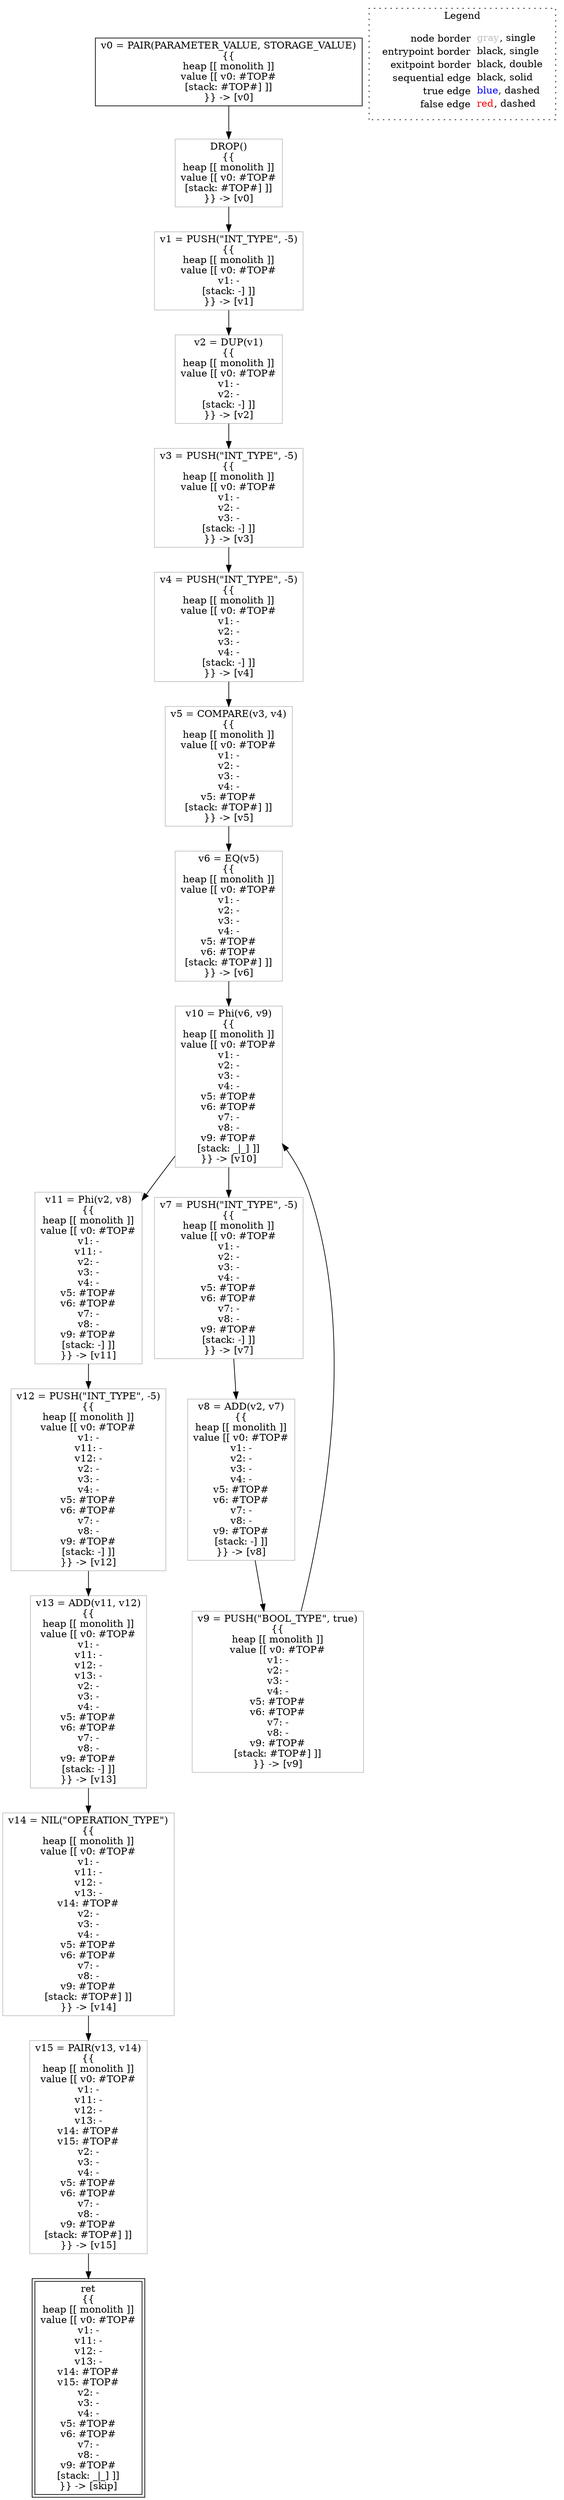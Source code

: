 digraph {
	"node0" [shape="rect",color="black",label=<v0 = PAIR(PARAMETER_VALUE, STORAGE_VALUE)<BR/>{{<BR/>heap [[ monolith ]]<BR/>value [[ v0: #TOP#<BR/>[stack: #TOP#] ]]<BR/>}} -&gt; [v0]>];
	"node1" [shape="rect",color="black",peripheries="2",label=<ret<BR/>{{<BR/>heap [[ monolith ]]<BR/>value [[ v0: #TOP#<BR/>v1: -<BR/>v11: -<BR/>v12: -<BR/>v13: -<BR/>v14: #TOP#<BR/>v15: #TOP#<BR/>v2: -<BR/>v3: -<BR/>v4: -<BR/>v5: #TOP#<BR/>v6: #TOP#<BR/>v7: -<BR/>v8: -<BR/>v9: #TOP#<BR/>[stack: _|_] ]]<BR/>}} -&gt; [skip]>];
	"node2" [shape="rect",color="gray",label=<v11 = Phi(v2, v8)<BR/>{{<BR/>heap [[ monolith ]]<BR/>value [[ v0: #TOP#<BR/>v1: -<BR/>v11: -<BR/>v2: -<BR/>v3: -<BR/>v4: -<BR/>v5: #TOP#<BR/>v6: #TOP#<BR/>v7: -<BR/>v8: -<BR/>v9: #TOP#<BR/>[stack: -] ]]<BR/>}} -&gt; [v11]>];
	"node3" [shape="rect",color="gray",label=<v2 = DUP(v1)<BR/>{{<BR/>heap [[ monolith ]]<BR/>value [[ v0: #TOP#<BR/>v1: -<BR/>v2: -<BR/>[stack: -] ]]<BR/>}} -&gt; [v2]>];
	"node4" [shape="rect",color="gray",label=<v13 = ADD(v11, v12)<BR/>{{<BR/>heap [[ monolith ]]<BR/>value [[ v0: #TOP#<BR/>v1: -<BR/>v11: -<BR/>v12: -<BR/>v13: -<BR/>v2: -<BR/>v3: -<BR/>v4: -<BR/>v5: #TOP#<BR/>v6: #TOP#<BR/>v7: -<BR/>v8: -<BR/>v9: #TOP#<BR/>[stack: -] ]]<BR/>}} -&gt; [v13]>];
	"node5" [shape="rect",color="gray",label=<v8 = ADD(v2, v7)<BR/>{{<BR/>heap [[ monolith ]]<BR/>value [[ v0: #TOP#<BR/>v1: -<BR/>v2: -<BR/>v3: -<BR/>v4: -<BR/>v5: #TOP#<BR/>v6: #TOP#<BR/>v7: -<BR/>v8: -<BR/>v9: #TOP#<BR/>[stack: -] ]]<BR/>}} -&gt; [v8]>];
	"node6" [shape="rect",color="gray",label=<v10 = Phi(v6, v9)<BR/>{{<BR/>heap [[ monolith ]]<BR/>value [[ v0: #TOP#<BR/>v1: -<BR/>v2: -<BR/>v3: -<BR/>v4: -<BR/>v5: #TOP#<BR/>v6: #TOP#<BR/>v7: -<BR/>v8: -<BR/>v9: #TOP#<BR/>[stack: _|_] ]]<BR/>}} -&gt; [v10]>];
	"node7" [shape="rect",color="gray",label=<v15 = PAIR(v13, v14)<BR/>{{<BR/>heap [[ monolith ]]<BR/>value [[ v0: #TOP#<BR/>v1: -<BR/>v11: -<BR/>v12: -<BR/>v13: -<BR/>v14: #TOP#<BR/>v15: #TOP#<BR/>v2: -<BR/>v3: -<BR/>v4: -<BR/>v5: #TOP#<BR/>v6: #TOP#<BR/>v7: -<BR/>v8: -<BR/>v9: #TOP#<BR/>[stack: #TOP#] ]]<BR/>}} -&gt; [v15]>];
	"node8" [shape="rect",color="gray",label=<v3 = PUSH(&quot;INT_TYPE&quot;, -5)<BR/>{{<BR/>heap [[ monolith ]]<BR/>value [[ v0: #TOP#<BR/>v1: -<BR/>v2: -<BR/>v3: -<BR/>[stack: -] ]]<BR/>}} -&gt; [v3]>];
	"node9" [shape="rect",color="gray",label=<v7 = PUSH(&quot;INT_TYPE&quot;, -5)<BR/>{{<BR/>heap [[ monolith ]]<BR/>value [[ v0: #TOP#<BR/>v1: -<BR/>v2: -<BR/>v3: -<BR/>v4: -<BR/>v5: #TOP#<BR/>v6: #TOP#<BR/>v7: -<BR/>v8: -<BR/>v9: #TOP#<BR/>[stack: -] ]]<BR/>}} -&gt; [v7]>];
	"node10" [shape="rect",color="gray",label=<v4 = PUSH(&quot;INT_TYPE&quot;, -5)<BR/>{{<BR/>heap [[ monolith ]]<BR/>value [[ v0: #TOP#<BR/>v1: -<BR/>v2: -<BR/>v3: -<BR/>v4: -<BR/>[stack: -] ]]<BR/>}} -&gt; [v4]>];
	"node11" [shape="rect",color="gray",label=<DROP()<BR/>{{<BR/>heap [[ monolith ]]<BR/>value [[ v0: #TOP#<BR/>[stack: #TOP#] ]]<BR/>}} -&gt; [v0]>];
	"node12" [shape="rect",color="gray",label=<v6 = EQ(v5)<BR/>{{<BR/>heap [[ monolith ]]<BR/>value [[ v0: #TOP#<BR/>v1: -<BR/>v2: -<BR/>v3: -<BR/>v4: -<BR/>v5: #TOP#<BR/>v6: #TOP#<BR/>[stack: #TOP#] ]]<BR/>}} -&gt; [v6]>];
	"node13" [shape="rect",color="gray",label=<v14 = NIL(&quot;OPERATION_TYPE&quot;)<BR/>{{<BR/>heap [[ monolith ]]<BR/>value [[ v0: #TOP#<BR/>v1: -<BR/>v11: -<BR/>v12: -<BR/>v13: -<BR/>v14: #TOP#<BR/>v2: -<BR/>v3: -<BR/>v4: -<BR/>v5: #TOP#<BR/>v6: #TOP#<BR/>v7: -<BR/>v8: -<BR/>v9: #TOP#<BR/>[stack: #TOP#] ]]<BR/>}} -&gt; [v14]>];
	"node14" [shape="rect",color="gray",label=<v12 = PUSH(&quot;INT_TYPE&quot;, -5)<BR/>{{<BR/>heap [[ monolith ]]<BR/>value [[ v0: #TOP#<BR/>v1: -<BR/>v11: -<BR/>v12: -<BR/>v2: -<BR/>v3: -<BR/>v4: -<BR/>v5: #TOP#<BR/>v6: #TOP#<BR/>v7: -<BR/>v8: -<BR/>v9: #TOP#<BR/>[stack: -] ]]<BR/>}} -&gt; [v12]>];
	"node15" [shape="rect",color="gray",label=<v9 = PUSH(&quot;BOOL_TYPE&quot;, true)<BR/>{{<BR/>heap [[ monolith ]]<BR/>value [[ v0: #TOP#<BR/>v1: -<BR/>v2: -<BR/>v3: -<BR/>v4: -<BR/>v5: #TOP#<BR/>v6: #TOP#<BR/>v7: -<BR/>v8: -<BR/>v9: #TOP#<BR/>[stack: #TOP#] ]]<BR/>}} -&gt; [v9]>];
	"node16" [shape="rect",color="gray",label=<v5 = COMPARE(v3, v4)<BR/>{{<BR/>heap [[ monolith ]]<BR/>value [[ v0: #TOP#<BR/>v1: -<BR/>v2: -<BR/>v3: -<BR/>v4: -<BR/>v5: #TOP#<BR/>[stack: #TOP#] ]]<BR/>}} -&gt; [v5]>];
	"node17" [shape="rect",color="gray",label=<v1 = PUSH(&quot;INT_TYPE&quot;, -5)<BR/>{{<BR/>heap [[ monolith ]]<BR/>value [[ v0: #TOP#<BR/>v1: -<BR/>[stack: -] ]]<BR/>}} -&gt; [v1]>];
	"node0" -> "node11" [color="black"];
	"node2" -> "node14" [color="black"];
	"node3" -> "node8" [color="black"];
	"node4" -> "node13" [color="black"];
	"node5" -> "node15" [color="black"];
	"node6" -> "node2" [color="black"];
	"node6" -> "node9" [color="black"];
	"node7" -> "node1" [color="black"];
	"node8" -> "node10" [color="black"];
	"node9" -> "node5" [color="black"];
	"node10" -> "node16" [color="black"];
	"node11" -> "node17" [color="black"];
	"node12" -> "node6" [color="black"];
	"node13" -> "node7" [color="black"];
	"node14" -> "node4" [color="black"];
	"node15" -> "node6" [color="black"];
	"node16" -> "node12" [color="black"];
	"node17" -> "node3" [color="black"];
subgraph cluster_legend {
	label="Legend";
	style=dotted;
	node [shape=plaintext];
	"legend" [label=<<table border="0" cellpadding="2" cellspacing="0" cellborder="0"><tr><td align="right">node border&nbsp;</td><td align="left"><font color="gray">gray</font>, single</td></tr><tr><td align="right">entrypoint border&nbsp;</td><td align="left"><font color="black">black</font>, single</td></tr><tr><td align="right">exitpoint border&nbsp;</td><td align="left"><font color="black">black</font>, double</td></tr><tr><td align="right">sequential edge&nbsp;</td><td align="left"><font color="black">black</font>, solid</td></tr><tr><td align="right">true edge&nbsp;</td><td align="left"><font color="blue">blue</font>, dashed</td></tr><tr><td align="right">false edge&nbsp;</td><td align="left"><font color="red">red</font>, dashed</td></tr></table>>];
}

}
